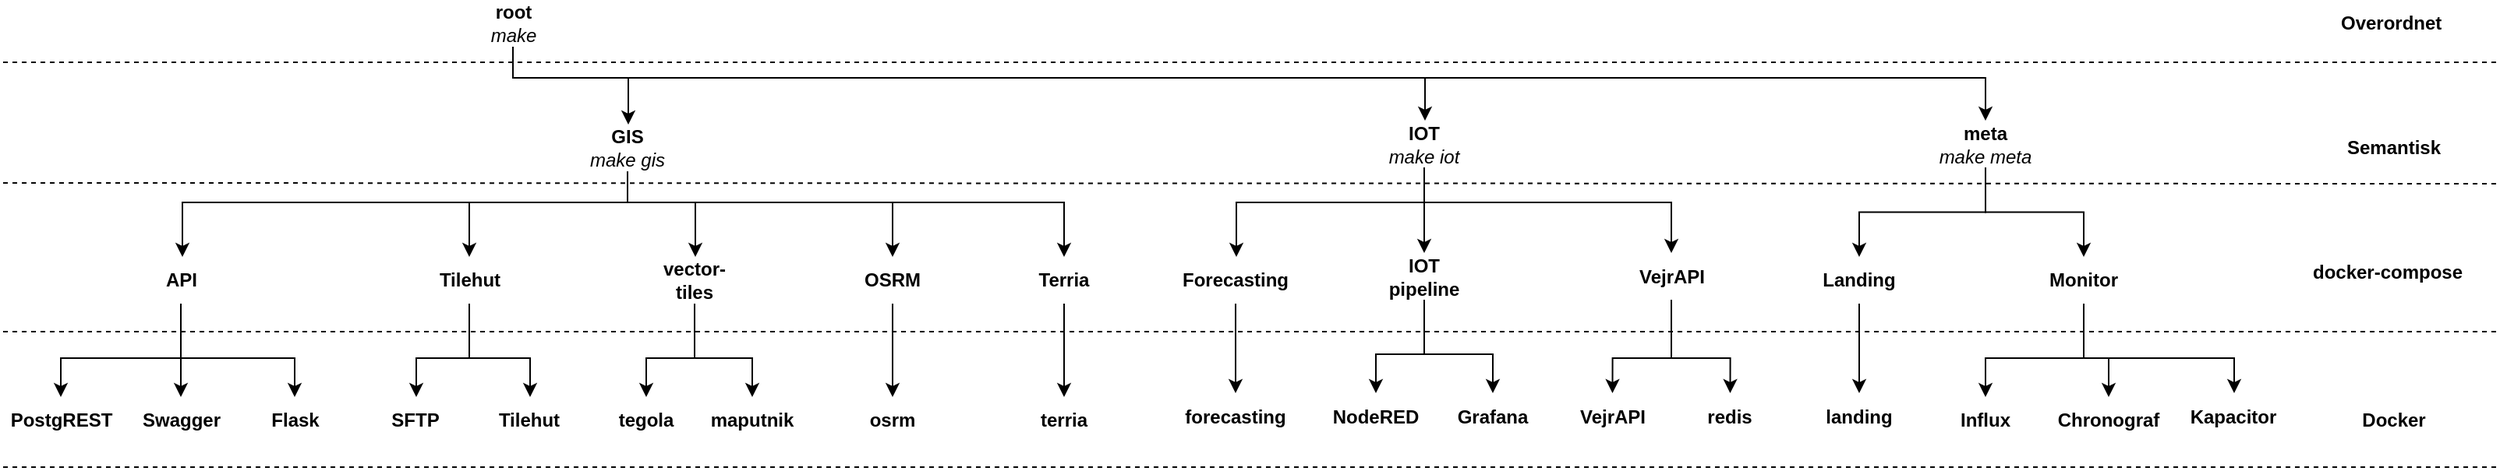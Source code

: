 <mxfile version="13.0.1" type="device"><diagram id="HXAy3_ZrkUedlojl-qok" name="Page-1"><mxGraphModel dx="914" dy="816" grid="1" gridSize="10" guides="1" tooltips="1" connect="1" arrows="1" fold="1" page="1" pageScale="1" pageWidth="827" pageHeight="1169" math="0" shadow="0"><root><mxCell id="0"/><mxCell id="1" parent="0"/><mxCell id="JgqNzilj4G63O2ba0RCJ-11" value="" style="edgeStyle=orthogonalEdgeStyle;rounded=0;orthogonalLoop=1;jettySize=auto;html=1;" parent="1" source="JgqNzilj4G63O2ba0RCJ-1" target="JgqNzilj4G63O2ba0RCJ-10" edge="1"><mxGeometry relative="1" as="geometry"><Array as="points"><mxPoint x="328" y="70"/><mxPoint x="402" y="70"/></Array></mxGeometry></mxCell><mxCell id="-KTpBqZRVg5Da02PwunJ-11" style="edgeStyle=orthogonalEdgeStyle;rounded=0;orthogonalLoop=1;jettySize=auto;html=1;" parent="1" source="JgqNzilj4G63O2ba0RCJ-1" target="JgqNzilj4G63O2ba0RCJ-12" edge="1"><mxGeometry relative="1" as="geometry"><Array as="points"><mxPoint x="328" y="70"/><mxPoint x="913" y="70"/></Array></mxGeometry></mxCell><mxCell id="-KTpBqZRVg5Da02PwunJ-12" style="edgeStyle=orthogonalEdgeStyle;rounded=0;orthogonalLoop=1;jettySize=auto;html=1;entryX=0.5;entryY=0;entryDx=0;entryDy=0;" parent="1" source="JgqNzilj4G63O2ba0RCJ-1" target="JgqNzilj4G63O2ba0RCJ-48" edge="1"><mxGeometry relative="1" as="geometry"><Array as="points"><mxPoint x="328" y="70"/><mxPoint x="1273" y="70"/></Array></mxGeometry></mxCell><mxCell id="JgqNzilj4G63O2ba0RCJ-1" value="&lt;b&gt;root&lt;/b&gt;&lt;br&gt;&lt;i&gt;make&lt;/i&gt;&lt;br&gt;" style="text;html=1;strokeColor=none;fillColor=none;align=center;verticalAlign=middle;whiteSpace=wrap;rounded=0;" parent="1" vertex="1"><mxGeometry x="296.5" y="20" width="63" height="30" as="geometry"/></mxCell><mxCell id="JgqNzilj4G63O2ba0RCJ-51" value="" style="edgeStyle=orthogonalEdgeStyle;rounded=0;orthogonalLoop=1;jettySize=auto;html=1;" parent="1" source="JgqNzilj4G63O2ba0RCJ-48" target="JgqNzilj4G63O2ba0RCJ-50" edge="1"><mxGeometry relative="1" as="geometry"/></mxCell><mxCell id="g5zgvx8CHBaf14yJTYkZ-26" style="edgeStyle=orthogonalEdgeStyle;rounded=0;orthogonalLoop=1;jettySize=auto;html=1;exitX=0.5;exitY=1;exitDx=0;exitDy=0;entryX=0.5;entryY=0;entryDx=0;entryDy=0;" edge="1" parent="1" source="JgqNzilj4G63O2ba0RCJ-48" target="g5zgvx8CHBaf14yJTYkZ-23"><mxGeometry relative="1" as="geometry"/></mxCell><mxCell id="JgqNzilj4G63O2ba0RCJ-48" value="&lt;b&gt;meta&lt;/b&gt;&lt;br&gt;&lt;i&gt;make meta&lt;/i&gt;&lt;br&gt;" style="text;html=1;strokeColor=none;fillColor=none;align=center;verticalAlign=middle;whiteSpace=wrap;rounded=0;" parent="1" vertex="1"><mxGeometry x="1241" y="97.5" width="63" height="30" as="geometry"/></mxCell><mxCell id="g5zgvx8CHBaf14yJTYkZ-27" style="edgeStyle=orthogonalEdgeStyle;rounded=0;orthogonalLoop=1;jettySize=auto;html=1;exitX=0.5;exitY=1;exitDx=0;exitDy=0;entryX=0.5;entryY=0;entryDx=0;entryDy=0;" edge="1" parent="1" source="JgqNzilj4G63O2ba0RCJ-50" target="JgqNzilj4G63O2ba0RCJ-55"><mxGeometry relative="1" as="geometry"><Array as="points"><mxPoint x="1336" y="250"/><mxPoint x="1273" y="250"/></Array></mxGeometry></mxCell><mxCell id="g5zgvx8CHBaf14yJTYkZ-28" style="edgeStyle=orthogonalEdgeStyle;rounded=0;orthogonalLoop=1;jettySize=auto;html=1;exitX=0.5;exitY=1;exitDx=0;exitDy=0;entryX=0.5;entryY=0;entryDx=0;entryDy=0;" edge="1" parent="1" source="JgqNzilj4G63O2ba0RCJ-50" target="JgqNzilj4G63O2ba0RCJ-58"><mxGeometry relative="1" as="geometry"><Array as="points"><mxPoint x="1336" y="250"/><mxPoint x="1352" y="250"/></Array></mxGeometry></mxCell><mxCell id="g5zgvx8CHBaf14yJTYkZ-29" style="edgeStyle=orthogonalEdgeStyle;rounded=0;orthogonalLoop=1;jettySize=auto;html=1;exitX=0.5;exitY=1;exitDx=0;exitDy=0;" edge="1" parent="1" source="JgqNzilj4G63O2ba0RCJ-50" target="JgqNzilj4G63O2ba0RCJ-60"><mxGeometry relative="1" as="geometry"><Array as="points"><mxPoint x="1336" y="250"/><mxPoint x="1432" y="250"/></Array></mxGeometry></mxCell><mxCell id="JgqNzilj4G63O2ba0RCJ-50" value="&lt;b&gt;Monitor&lt;/b&gt;&lt;br&gt;" style="text;html=1;strokeColor=none;fillColor=none;align=center;verticalAlign=middle;whiteSpace=wrap;rounded=0;" parent="1" vertex="1"><mxGeometry x="1304" y="185" width="63" height="30" as="geometry"/></mxCell><mxCell id="JgqNzilj4G63O2ba0RCJ-60" value="&lt;b&gt;Kapacitor&lt;/b&gt;&lt;br&gt;" style="text;html=1;strokeColor=none;fillColor=none;align=center;verticalAlign=middle;whiteSpace=wrap;rounded=0;" parent="1" vertex="1"><mxGeometry x="1400" y="272.5" width="63" height="30" as="geometry"/></mxCell><mxCell id="JgqNzilj4G63O2ba0RCJ-58" value="&lt;b&gt;Chronograf&lt;/b&gt;&lt;br&gt;" style="text;html=1;strokeColor=none;fillColor=none;align=center;verticalAlign=middle;whiteSpace=wrap;rounded=0;" parent="1" vertex="1"><mxGeometry x="1320" y="275" width="63" height="30" as="geometry"/></mxCell><mxCell id="JgqNzilj4G63O2ba0RCJ-55" value="&lt;b&gt;Influx&lt;/b&gt;&lt;br&gt;" style="text;html=1;strokeColor=none;fillColor=none;align=center;verticalAlign=middle;whiteSpace=wrap;rounded=0;" parent="1" vertex="1"><mxGeometry x="1241" y="275" width="63" height="30" as="geometry"/></mxCell><mxCell id="JgqNzilj4G63O2ba0RCJ-54" style="edgeStyle=orthogonalEdgeStyle;rounded=0;orthogonalLoop=1;jettySize=auto;html=1;entryX=0.5;entryY=0;entryDx=0;entryDy=0;" parent="1" source="JgqNzilj4G63O2ba0RCJ-12" target="JgqNzilj4G63O2ba0RCJ-14" edge="1"><mxGeometry relative="1" as="geometry"/></mxCell><mxCell id="g5zgvx8CHBaf14yJTYkZ-18" style="edgeStyle=orthogonalEdgeStyle;rounded=0;orthogonalLoop=1;jettySize=auto;html=1;exitX=0.5;exitY=1;exitDx=0;exitDy=0;" edge="1" parent="1" source="JgqNzilj4G63O2ba0RCJ-12" target="g5zgvx8CHBaf14yJTYkZ-16"><mxGeometry relative="1" as="geometry"><Array as="points"><mxPoint x="913" y="150"/><mxPoint x="792" y="150"/></Array></mxGeometry></mxCell><mxCell id="g5zgvx8CHBaf14yJTYkZ-20" style="edgeStyle=orthogonalEdgeStyle;rounded=0;orthogonalLoop=1;jettySize=auto;html=1;exitX=0.5;exitY=1;exitDx=0;exitDy=0;entryX=0.5;entryY=0;entryDx=0;entryDy=0;" edge="1" parent="1" source="JgqNzilj4G63O2ba0RCJ-12" target="g5zgvx8CHBaf14yJTYkZ-13"><mxGeometry relative="1" as="geometry"><Array as="points"><mxPoint x="913" y="150"/><mxPoint x="1071" y="150"/></Array></mxGeometry></mxCell><mxCell id="JgqNzilj4G63O2ba0RCJ-12" value="&lt;b&gt;IOT&lt;/b&gt;&lt;br&gt;&lt;i&gt;make iot&lt;/i&gt;&lt;br&gt;" style="text;html=1;strokeColor=none;fillColor=none;align=center;verticalAlign=middle;whiteSpace=wrap;rounded=0;" parent="1" vertex="1"><mxGeometry x="881" y="97.5" width="63" height="30" as="geometry"/></mxCell><mxCell id="-KTpBqZRVg5Da02PwunJ-13" style="edgeStyle=orthogonalEdgeStyle;rounded=0;orthogonalLoop=1;jettySize=auto;html=1;" parent="1" source="JgqNzilj4G63O2ba0RCJ-14" target="JgqNzilj4G63O2ba0RCJ-18" edge="1"><mxGeometry relative="1" as="geometry"><Array as="points"><mxPoint x="912.5" y="247.5"/><mxPoint x="881.5" y="247.5"/></Array></mxGeometry></mxCell><mxCell id="-KTpBqZRVg5Da02PwunJ-14" style="edgeStyle=orthogonalEdgeStyle;rounded=0;orthogonalLoop=1;jettySize=auto;html=1;entryX=0.5;entryY=0;entryDx=0;entryDy=0;" parent="1" source="JgqNzilj4G63O2ba0RCJ-14" target="JgqNzilj4G63O2ba0RCJ-16" edge="1"><mxGeometry relative="1" as="geometry"><Array as="points"><mxPoint x="912.5" y="247.5"/><mxPoint x="956.5" y="247.5"/></Array></mxGeometry></mxCell><mxCell id="JgqNzilj4G63O2ba0RCJ-14" value="&lt;b&gt;IOT pipeline&lt;/b&gt;&lt;br&gt;" style="text;html=1;strokeColor=none;fillColor=none;align=center;verticalAlign=middle;whiteSpace=wrap;rounded=0;" parent="1" vertex="1"><mxGeometry x="881" y="182.5" width="63" height="30" as="geometry"/></mxCell><mxCell id="JgqNzilj4G63O2ba0RCJ-18" value="&lt;b&gt;NodeRED&lt;/b&gt;&lt;br&gt;" style="text;html=1;strokeColor=none;fillColor=none;align=center;verticalAlign=middle;whiteSpace=wrap;rounded=0;" parent="1" vertex="1"><mxGeometry x="849.5" y="272.5" width="63" height="30" as="geometry"/></mxCell><mxCell id="JgqNzilj4G63O2ba0RCJ-16" value="&lt;b&gt;Grafana&lt;/b&gt;&lt;br&gt;" style="text;html=1;strokeColor=none;fillColor=none;align=center;verticalAlign=middle;whiteSpace=wrap;rounded=0;" parent="1" vertex="1"><mxGeometry x="925" y="272.5" width="63" height="30" as="geometry"/></mxCell><mxCell id="JgqNzilj4G63O2ba0RCJ-33" value="" style="edgeStyle=orthogonalEdgeStyle;rounded=0;orthogonalLoop=1;jettySize=auto;html=1;exitX=0.5;exitY=1;exitDx=0;exitDy=0;" parent="1" target="JgqNzilj4G63O2ba0RCJ-32" edge="1" source="JgqNzilj4G63O2ba0RCJ-10"><mxGeometry relative="1" as="geometry"><mxPoint x="227.5" y="130" as="sourcePoint"/><Array as="points"><mxPoint x="402" y="150"/><mxPoint x="116" y="150"/></Array></mxGeometry></mxCell><mxCell id="JgqNzilj4G63O2ba0RCJ-52" style="edgeStyle=orthogonalEdgeStyle;rounded=0;orthogonalLoop=1;jettySize=auto;html=1;" parent="1" source="JgqNzilj4G63O2ba0RCJ-10" target="JgqNzilj4G63O2ba0RCJ-25" edge="1"><mxGeometry relative="1" as="geometry"><Array as="points"><mxPoint x="402" y="150"/><mxPoint x="300" y="150"/></Array></mxGeometry></mxCell><mxCell id="-KTpBqZRVg5Da02PwunJ-7" style="edgeStyle=orthogonalEdgeStyle;rounded=0;orthogonalLoop=1;jettySize=auto;html=1;" parent="1" source="JgqNzilj4G63O2ba0RCJ-10" target="-KTpBqZRVg5Da02PwunJ-2" edge="1"><mxGeometry relative="1" as="geometry"><Array as="points"><mxPoint x="402" y="150"/><mxPoint x="445" y="150"/></Array></mxGeometry></mxCell><mxCell id="g5zgvx8CHBaf14yJTYkZ-8" style="edgeStyle=orthogonalEdgeStyle;rounded=0;orthogonalLoop=1;jettySize=auto;html=1;exitX=0.5;exitY=1;exitDx=0;exitDy=0;entryX=0.5;entryY=0;entryDx=0;entryDy=0;" edge="1" parent="1" source="JgqNzilj4G63O2ba0RCJ-10" target="g5zgvx8CHBaf14yJTYkZ-4"><mxGeometry relative="1" as="geometry"><Array as="points"><mxPoint x="402" y="150"/><mxPoint x="682" y="150"/></Array></mxGeometry></mxCell><mxCell id="g5zgvx8CHBaf14yJTYkZ-9" style="edgeStyle=orthogonalEdgeStyle;rounded=0;orthogonalLoop=1;jettySize=auto;html=1;exitX=0.5;exitY=1;exitDx=0;exitDy=0;entryX=0.5;entryY=0;entryDx=0;entryDy=0;" edge="1" parent="1" source="JgqNzilj4G63O2ba0RCJ-10" target="g5zgvx8CHBaf14yJTYkZ-2"><mxGeometry relative="1" as="geometry"><Array as="points"><mxPoint x="402" y="150"/><mxPoint x="572" y="150"/></Array></mxGeometry></mxCell><mxCell id="JgqNzilj4G63O2ba0RCJ-10" value="&lt;b&gt;GIS&lt;/b&gt;&lt;br&gt;&lt;i&gt;make gis&lt;/i&gt;&lt;br&gt;" style="text;html=1;strokeColor=none;fillColor=none;align=center;verticalAlign=middle;whiteSpace=wrap;rounded=0;" parent="1" vertex="1"><mxGeometry x="370" y="100" width="63" height="30" as="geometry"/></mxCell><mxCell id="JgqNzilj4G63O2ba0RCJ-43" style="edgeStyle=orthogonalEdgeStyle;rounded=0;orthogonalLoop=1;jettySize=auto;html=1;" parent="1" source="JgqNzilj4G63O2ba0RCJ-32" target="JgqNzilj4G63O2ba0RCJ-41" edge="1"><mxGeometry relative="1" as="geometry"><Array as="points"><mxPoint x="115" y="250"/><mxPoint x="38" y="250"/></Array></mxGeometry></mxCell><mxCell id="JgqNzilj4G63O2ba0RCJ-44" style="edgeStyle=orthogonalEdgeStyle;rounded=0;orthogonalLoop=1;jettySize=auto;html=1;entryX=0.5;entryY=0;entryDx=0;entryDy=0;" parent="1" source="JgqNzilj4G63O2ba0RCJ-32" target="JgqNzilj4G63O2ba0RCJ-36" edge="1"><mxGeometry relative="1" as="geometry"/></mxCell><mxCell id="JgqNzilj4G63O2ba0RCJ-45" style="edgeStyle=orthogonalEdgeStyle;rounded=0;orthogonalLoop=1;jettySize=auto;html=1;entryX=0.5;entryY=0;entryDx=0;entryDy=0;" parent="1" source="JgqNzilj4G63O2ba0RCJ-32" target="JgqNzilj4G63O2ba0RCJ-37" edge="1"><mxGeometry relative="1" as="geometry"><Array as="points"><mxPoint x="115" y="250"/><mxPoint x="188" y="250"/></Array></mxGeometry></mxCell><mxCell id="JgqNzilj4G63O2ba0RCJ-32" value="&lt;b&gt;API&lt;/b&gt;&lt;br&gt;" style="text;html=1;strokeColor=none;fillColor=none;align=center;verticalAlign=middle;whiteSpace=wrap;rounded=0;" parent="1" vertex="1"><mxGeometry x="83.5" y="185" width="63" height="30" as="geometry"/></mxCell><mxCell id="JgqNzilj4G63O2ba0RCJ-28" value="" style="edgeStyle=orthogonalEdgeStyle;rounded=0;orthogonalLoop=1;jettySize=auto;html=1;" parent="1" source="JgqNzilj4G63O2ba0RCJ-25" target="JgqNzilj4G63O2ba0RCJ-27" edge="1"><mxGeometry relative="1" as="geometry"><Array as="points"><mxPoint x="300" y="250"/><mxPoint x="339" y="250"/></Array></mxGeometry></mxCell><mxCell id="JgqNzilj4G63O2ba0RCJ-31" value="" style="edgeStyle=orthogonalEdgeStyle;rounded=0;orthogonalLoop=1;jettySize=auto;html=1;" parent="1" source="JgqNzilj4G63O2ba0RCJ-25" target="JgqNzilj4G63O2ba0RCJ-30" edge="1"><mxGeometry relative="1" as="geometry"><Array as="points"><mxPoint x="300" y="250"/><mxPoint x="266" y="250"/></Array></mxGeometry></mxCell><mxCell id="JgqNzilj4G63O2ba0RCJ-25" value="&lt;b&gt;Tilehut&lt;/b&gt;&lt;br&gt;" style="text;html=1;strokeColor=none;fillColor=none;align=center;verticalAlign=middle;whiteSpace=wrap;rounded=0;" parent="1" vertex="1"><mxGeometry x="268.5" y="185" width="63" height="30" as="geometry"/></mxCell><mxCell id="JgqNzilj4G63O2ba0RCJ-30" value="&lt;b&gt;SFTP&lt;/b&gt;&lt;br&gt;" style="text;html=1;strokeColor=none;fillColor=none;align=center;verticalAlign=middle;whiteSpace=wrap;rounded=0;" parent="1" vertex="1"><mxGeometry x="234" y="275" width="63" height="30" as="geometry"/></mxCell><mxCell id="JgqNzilj4G63O2ba0RCJ-27" value="&lt;b&gt;Tilehut&lt;/b&gt;&lt;br&gt;" style="text;html=1;strokeColor=none;fillColor=none;align=center;verticalAlign=middle;whiteSpace=wrap;rounded=0;" parent="1" vertex="1"><mxGeometry x="307" y="275" width="63" height="30" as="geometry"/></mxCell><mxCell id="JgqNzilj4G63O2ba0RCJ-36" value="&lt;b&gt;Swagger&lt;/b&gt;" style="text;html=1;strokeColor=none;fillColor=none;align=center;verticalAlign=middle;whiteSpace=wrap;rounded=0;" parent="1" vertex="1"><mxGeometry x="83.5" y="275" width="63" height="30" as="geometry"/></mxCell><mxCell id="JgqNzilj4G63O2ba0RCJ-37" value="&lt;b&gt;Flask&lt;/b&gt;&lt;br&gt;" style="text;html=1;strokeColor=none;fillColor=none;align=center;verticalAlign=middle;whiteSpace=wrap;rounded=0;" parent="1" vertex="1"><mxGeometry x="156.5" y="275" width="63" height="30" as="geometry"/></mxCell><mxCell id="JgqNzilj4G63O2ba0RCJ-41" value="&lt;b&gt;PostgREST&lt;/b&gt;" style="text;html=1;strokeColor=none;fillColor=none;align=center;verticalAlign=middle;whiteSpace=wrap;rounded=0;" parent="1" vertex="1"><mxGeometry x="6.5" y="275" width="63" height="30" as="geometry"/></mxCell><mxCell id="JgqNzilj4G63O2ba0RCJ-62" value="" style="endArrow=none;dashed=1;html=1;" parent="1" edge="1"><mxGeometry width="50" height="50" relative="1" as="geometry"><mxPoint x="1600" y="320" as="sourcePoint"/><mxPoint y="320" as="targetPoint"/></mxGeometry></mxCell><mxCell id="JgqNzilj4G63O2ba0RCJ-63" value="" style="endArrow=none;dashed=1;html=1;" parent="1" edge="1"><mxGeometry width="50" height="50" relative="1" as="geometry"><mxPoint x="1600" y="233" as="sourcePoint"/><mxPoint y="233" as="targetPoint"/></mxGeometry></mxCell><mxCell id="JgqNzilj4G63O2ba0RCJ-64" value="" style="endArrow=none;dashed=1;html=1;" parent="1" edge="1"><mxGeometry width="50" height="50" relative="1" as="geometry"><mxPoint x="1600" y="138" as="sourcePoint"/><mxPoint y="137.5" as="targetPoint"/></mxGeometry></mxCell><mxCell id="JgqNzilj4G63O2ba0RCJ-65" value="" style="endArrow=none;dashed=1;html=1;" parent="1" edge="1"><mxGeometry width="50" height="50" relative="1" as="geometry"><mxPoint x="1600" y="60" as="sourcePoint"/><mxPoint y="60" as="targetPoint"/></mxGeometry></mxCell><mxCell id="JgqNzilj4G63O2ba0RCJ-66" value="&lt;b&gt;Overordnet&amp;nbsp;&lt;/b&gt;" style="text;html=1;strokeColor=none;fillColor=none;align=center;verticalAlign=middle;whiteSpace=wrap;rounded=0;" parent="1" vertex="1"><mxGeometry x="1484" y="20" width="101" height="30" as="geometry"/></mxCell><mxCell id="JgqNzilj4G63O2ba0RCJ-67" value="&lt;b&gt;Semantisk&lt;/b&gt;" style="text;html=1;strokeColor=none;fillColor=none;align=center;verticalAlign=middle;whiteSpace=wrap;rounded=0;" parent="1" vertex="1"><mxGeometry x="1484" y="100" width="101" height="30" as="geometry"/></mxCell><mxCell id="JgqNzilj4G63O2ba0RCJ-68" value="&lt;b&gt;docker-compose&lt;/b&gt;" style="text;html=1;strokeColor=none;fillColor=none;align=center;verticalAlign=middle;whiteSpace=wrap;rounded=0;" parent="1" vertex="1"><mxGeometry x="1480" y="180" width="101" height="30" as="geometry"/></mxCell><mxCell id="JgqNzilj4G63O2ba0RCJ-69" value="&lt;b&gt;Docker&lt;/b&gt;" style="text;html=1;strokeColor=none;fillColor=none;align=center;verticalAlign=middle;whiteSpace=wrap;rounded=0;" parent="1" vertex="1"><mxGeometry x="1484" y="275" width="101" height="30" as="geometry"/></mxCell><mxCell id="-KTpBqZRVg5Da02PwunJ-9" style="edgeStyle=orthogonalEdgeStyle;rounded=0;orthogonalLoop=1;jettySize=auto;html=1;entryX=0.5;entryY=0;entryDx=0;entryDy=0;" parent="1" source="-KTpBqZRVg5Da02PwunJ-2" target="-KTpBqZRVg5Da02PwunJ-3" edge="1"><mxGeometry relative="1" as="geometry"><Array as="points"><mxPoint x="445" y="250"/><mxPoint x="414" y="250"/></Array></mxGeometry></mxCell><mxCell id="-KTpBqZRVg5Da02PwunJ-10" style="edgeStyle=orthogonalEdgeStyle;rounded=0;orthogonalLoop=1;jettySize=auto;html=1;entryX=0.5;entryY=0;entryDx=0;entryDy=0;" parent="1" source="-KTpBqZRVg5Da02PwunJ-2" target="-KTpBqZRVg5Da02PwunJ-4" edge="1"><mxGeometry relative="1" as="geometry"><Array as="points"><mxPoint x="445" y="250"/><mxPoint x="482" y="250"/></Array></mxGeometry></mxCell><mxCell id="-KTpBqZRVg5Da02PwunJ-2" value="&lt;b&gt;vector-tiles&lt;/b&gt;&lt;br&gt;" style="text;html=1;strokeColor=none;fillColor=none;align=center;verticalAlign=middle;whiteSpace=wrap;rounded=0;" parent="1" vertex="1"><mxGeometry x="413" y="185" width="63" height="30" as="geometry"/></mxCell><mxCell id="-KTpBqZRVg5Da02PwunJ-3" value="&lt;b&gt;tegola&lt;/b&gt;&lt;br&gt;" style="text;html=1;strokeColor=none;fillColor=none;align=center;verticalAlign=middle;whiteSpace=wrap;rounded=0;" parent="1" vertex="1"><mxGeometry x="382" y="275" width="63" height="30" as="geometry"/></mxCell><mxCell id="-KTpBqZRVg5Da02PwunJ-4" value="&lt;b&gt;maputnik&lt;/b&gt;&lt;br&gt;" style="text;html=1;strokeColor=none;fillColor=none;align=center;verticalAlign=middle;whiteSpace=wrap;rounded=0;" parent="1" vertex="1"><mxGeometry x="450" y="275" width="63" height="30" as="geometry"/></mxCell><mxCell id="g5zgvx8CHBaf14yJTYkZ-10" style="edgeStyle=orthogonalEdgeStyle;rounded=0;orthogonalLoop=1;jettySize=auto;html=1;exitX=0.5;exitY=1;exitDx=0;exitDy=0;entryX=0.5;entryY=0;entryDx=0;entryDy=0;" edge="1" parent="1" source="g5zgvx8CHBaf14yJTYkZ-2" target="g5zgvx8CHBaf14yJTYkZ-3"><mxGeometry relative="1" as="geometry"/></mxCell><mxCell id="g5zgvx8CHBaf14yJTYkZ-2" value="&lt;b&gt;OSRM&lt;/b&gt;" style="text;html=1;strokeColor=none;fillColor=none;align=center;verticalAlign=middle;whiteSpace=wrap;rounded=0;" vertex="1" parent="1"><mxGeometry x="540" y="185" width="63" height="30" as="geometry"/></mxCell><mxCell id="g5zgvx8CHBaf14yJTYkZ-3" value="&lt;b&gt;osrm&lt;/b&gt;" style="text;html=1;strokeColor=none;fillColor=none;align=center;verticalAlign=middle;whiteSpace=wrap;rounded=0;" vertex="1" parent="1"><mxGeometry x="540" y="275" width="63" height="30" as="geometry"/></mxCell><mxCell id="g5zgvx8CHBaf14yJTYkZ-11" style="edgeStyle=orthogonalEdgeStyle;rounded=0;orthogonalLoop=1;jettySize=auto;html=1;exitX=0.5;exitY=1;exitDx=0;exitDy=0;" edge="1" parent="1" source="g5zgvx8CHBaf14yJTYkZ-4" target="g5zgvx8CHBaf14yJTYkZ-5"><mxGeometry relative="1" as="geometry"/></mxCell><mxCell id="g5zgvx8CHBaf14yJTYkZ-4" value="&lt;b&gt;Terria&lt;br&gt;&lt;/b&gt;" style="text;html=1;strokeColor=none;fillColor=none;align=center;verticalAlign=middle;whiteSpace=wrap;rounded=0;" vertex="1" parent="1"><mxGeometry x="650" y="185" width="63" height="30" as="geometry"/></mxCell><mxCell id="g5zgvx8CHBaf14yJTYkZ-5" value="&lt;b&gt;terria&lt;/b&gt;" style="text;html=1;strokeColor=none;fillColor=none;align=center;verticalAlign=middle;whiteSpace=wrap;rounded=0;" vertex="1" parent="1"><mxGeometry x="650" y="275" width="63" height="30" as="geometry"/></mxCell><mxCell id="g5zgvx8CHBaf14yJTYkZ-21" style="edgeStyle=orthogonalEdgeStyle;rounded=0;orthogonalLoop=1;jettySize=auto;html=1;exitX=0.5;exitY=1;exitDx=0;exitDy=0;entryX=0.5;entryY=0;entryDx=0;entryDy=0;" edge="1" parent="1" source="g5zgvx8CHBaf14yJTYkZ-13" target="g5zgvx8CHBaf14yJTYkZ-14"><mxGeometry relative="1" as="geometry"><Array as="points"><mxPoint x="1071" y="250"/><mxPoint x="1033" y="250"/></Array></mxGeometry></mxCell><mxCell id="g5zgvx8CHBaf14yJTYkZ-22" style="edgeStyle=orthogonalEdgeStyle;rounded=0;orthogonalLoop=1;jettySize=auto;html=1;exitX=0.5;exitY=1;exitDx=0;exitDy=0;entryX=0.5;entryY=0;entryDx=0;entryDy=0;" edge="1" parent="1" source="g5zgvx8CHBaf14yJTYkZ-13" target="g5zgvx8CHBaf14yJTYkZ-15"><mxGeometry relative="1" as="geometry"><Array as="points"><mxPoint x="1071" y="250"/><mxPoint x="1109" y="250"/></Array></mxGeometry></mxCell><mxCell id="g5zgvx8CHBaf14yJTYkZ-13" value="&lt;b&gt;VejrAPI&lt;/b&gt;" style="text;html=1;strokeColor=none;fillColor=none;align=center;verticalAlign=middle;whiteSpace=wrap;rounded=0;" vertex="1" parent="1"><mxGeometry x="1039.5" y="182.5" width="63" height="30" as="geometry"/></mxCell><mxCell id="g5zgvx8CHBaf14yJTYkZ-14" value="&lt;b&gt;VejrAPI&lt;/b&gt;" style="text;html=1;strokeColor=none;fillColor=none;align=center;verticalAlign=middle;whiteSpace=wrap;rounded=0;" vertex="1" parent="1"><mxGeometry x="1001.75" y="272.5" width="63" height="30" as="geometry"/></mxCell><mxCell id="g5zgvx8CHBaf14yJTYkZ-15" value="&lt;b&gt;redis&lt;/b&gt;" style="text;html=1;strokeColor=none;fillColor=none;align=center;verticalAlign=middle;whiteSpace=wrap;rounded=0;" vertex="1" parent="1"><mxGeometry x="1077.25" y="272.5" width="63" height="30" as="geometry"/></mxCell><mxCell id="g5zgvx8CHBaf14yJTYkZ-19" style="edgeStyle=orthogonalEdgeStyle;rounded=0;orthogonalLoop=1;jettySize=auto;html=1;exitX=0.5;exitY=1;exitDx=0;exitDy=0;entryX=0.5;entryY=0;entryDx=0;entryDy=0;" edge="1" parent="1" source="g5zgvx8CHBaf14yJTYkZ-16" target="g5zgvx8CHBaf14yJTYkZ-17"><mxGeometry relative="1" as="geometry"/></mxCell><mxCell id="g5zgvx8CHBaf14yJTYkZ-16" value="&lt;b&gt;Forecasting&lt;/b&gt;" style="text;html=1;strokeColor=none;fillColor=none;align=center;verticalAlign=middle;whiteSpace=wrap;rounded=0;" vertex="1" parent="1"><mxGeometry x="760" y="185" width="63" height="30" as="geometry"/></mxCell><mxCell id="g5zgvx8CHBaf14yJTYkZ-17" value="&lt;b&gt;forecasting&lt;/b&gt;" style="text;html=1;strokeColor=none;fillColor=none;align=center;verticalAlign=middle;whiteSpace=wrap;rounded=0;" vertex="1" parent="1"><mxGeometry x="760" y="272.5" width="63" height="30" as="geometry"/></mxCell><mxCell id="g5zgvx8CHBaf14yJTYkZ-25" style="edgeStyle=orthogonalEdgeStyle;rounded=0;orthogonalLoop=1;jettySize=auto;html=1;exitX=0.5;exitY=1;exitDx=0;exitDy=0;" edge="1" parent="1" source="g5zgvx8CHBaf14yJTYkZ-23" target="g5zgvx8CHBaf14yJTYkZ-24"><mxGeometry relative="1" as="geometry"/></mxCell><mxCell id="g5zgvx8CHBaf14yJTYkZ-23" value="&lt;b&gt;Landing&lt;/b&gt;" style="text;html=1;strokeColor=none;fillColor=none;align=center;verticalAlign=middle;whiteSpace=wrap;rounded=0;" vertex="1" parent="1"><mxGeometry x="1160" y="185" width="63" height="30" as="geometry"/></mxCell><mxCell id="g5zgvx8CHBaf14yJTYkZ-24" value="&lt;b&gt;landing&lt;/b&gt;" style="text;html=1;strokeColor=none;fillColor=none;align=center;verticalAlign=middle;whiteSpace=wrap;rounded=0;" vertex="1" parent="1"><mxGeometry x="1160" y="272.5" width="63" height="30" as="geometry"/></mxCell></root></mxGraphModel></diagram></mxfile>